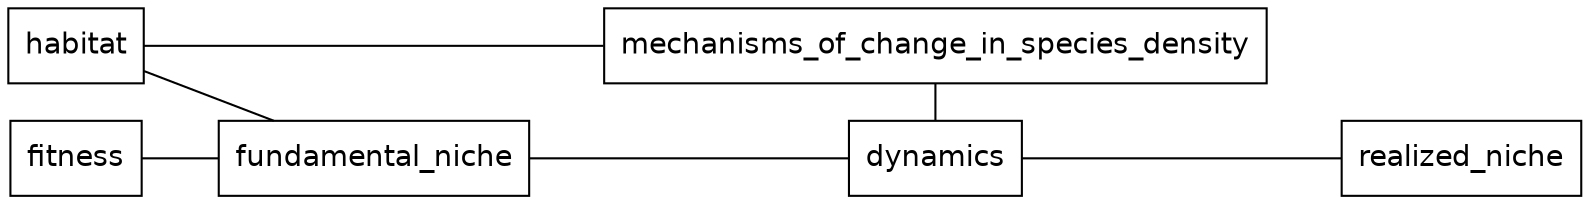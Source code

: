 digraph fundamental_realized {
	rankdir = LR
  graph [fontsize = 12]

	node [shape = box, fontname = Helvetica]
	edge [arrowhead = none]

		{rank=same
			fitness
			habitat
		}

		{rank=same
			dynamics
			mechanisms_of_change_in_species_density
		}

		{fitness habitat} -> fundamental_niche

		fundamental_niche -> dynamics
		habitat -> mechanisms_of_change_in_species_density
		mechanisms_of_change_in_species_density -> dynamics

		dynamics -> realized_niche


}
